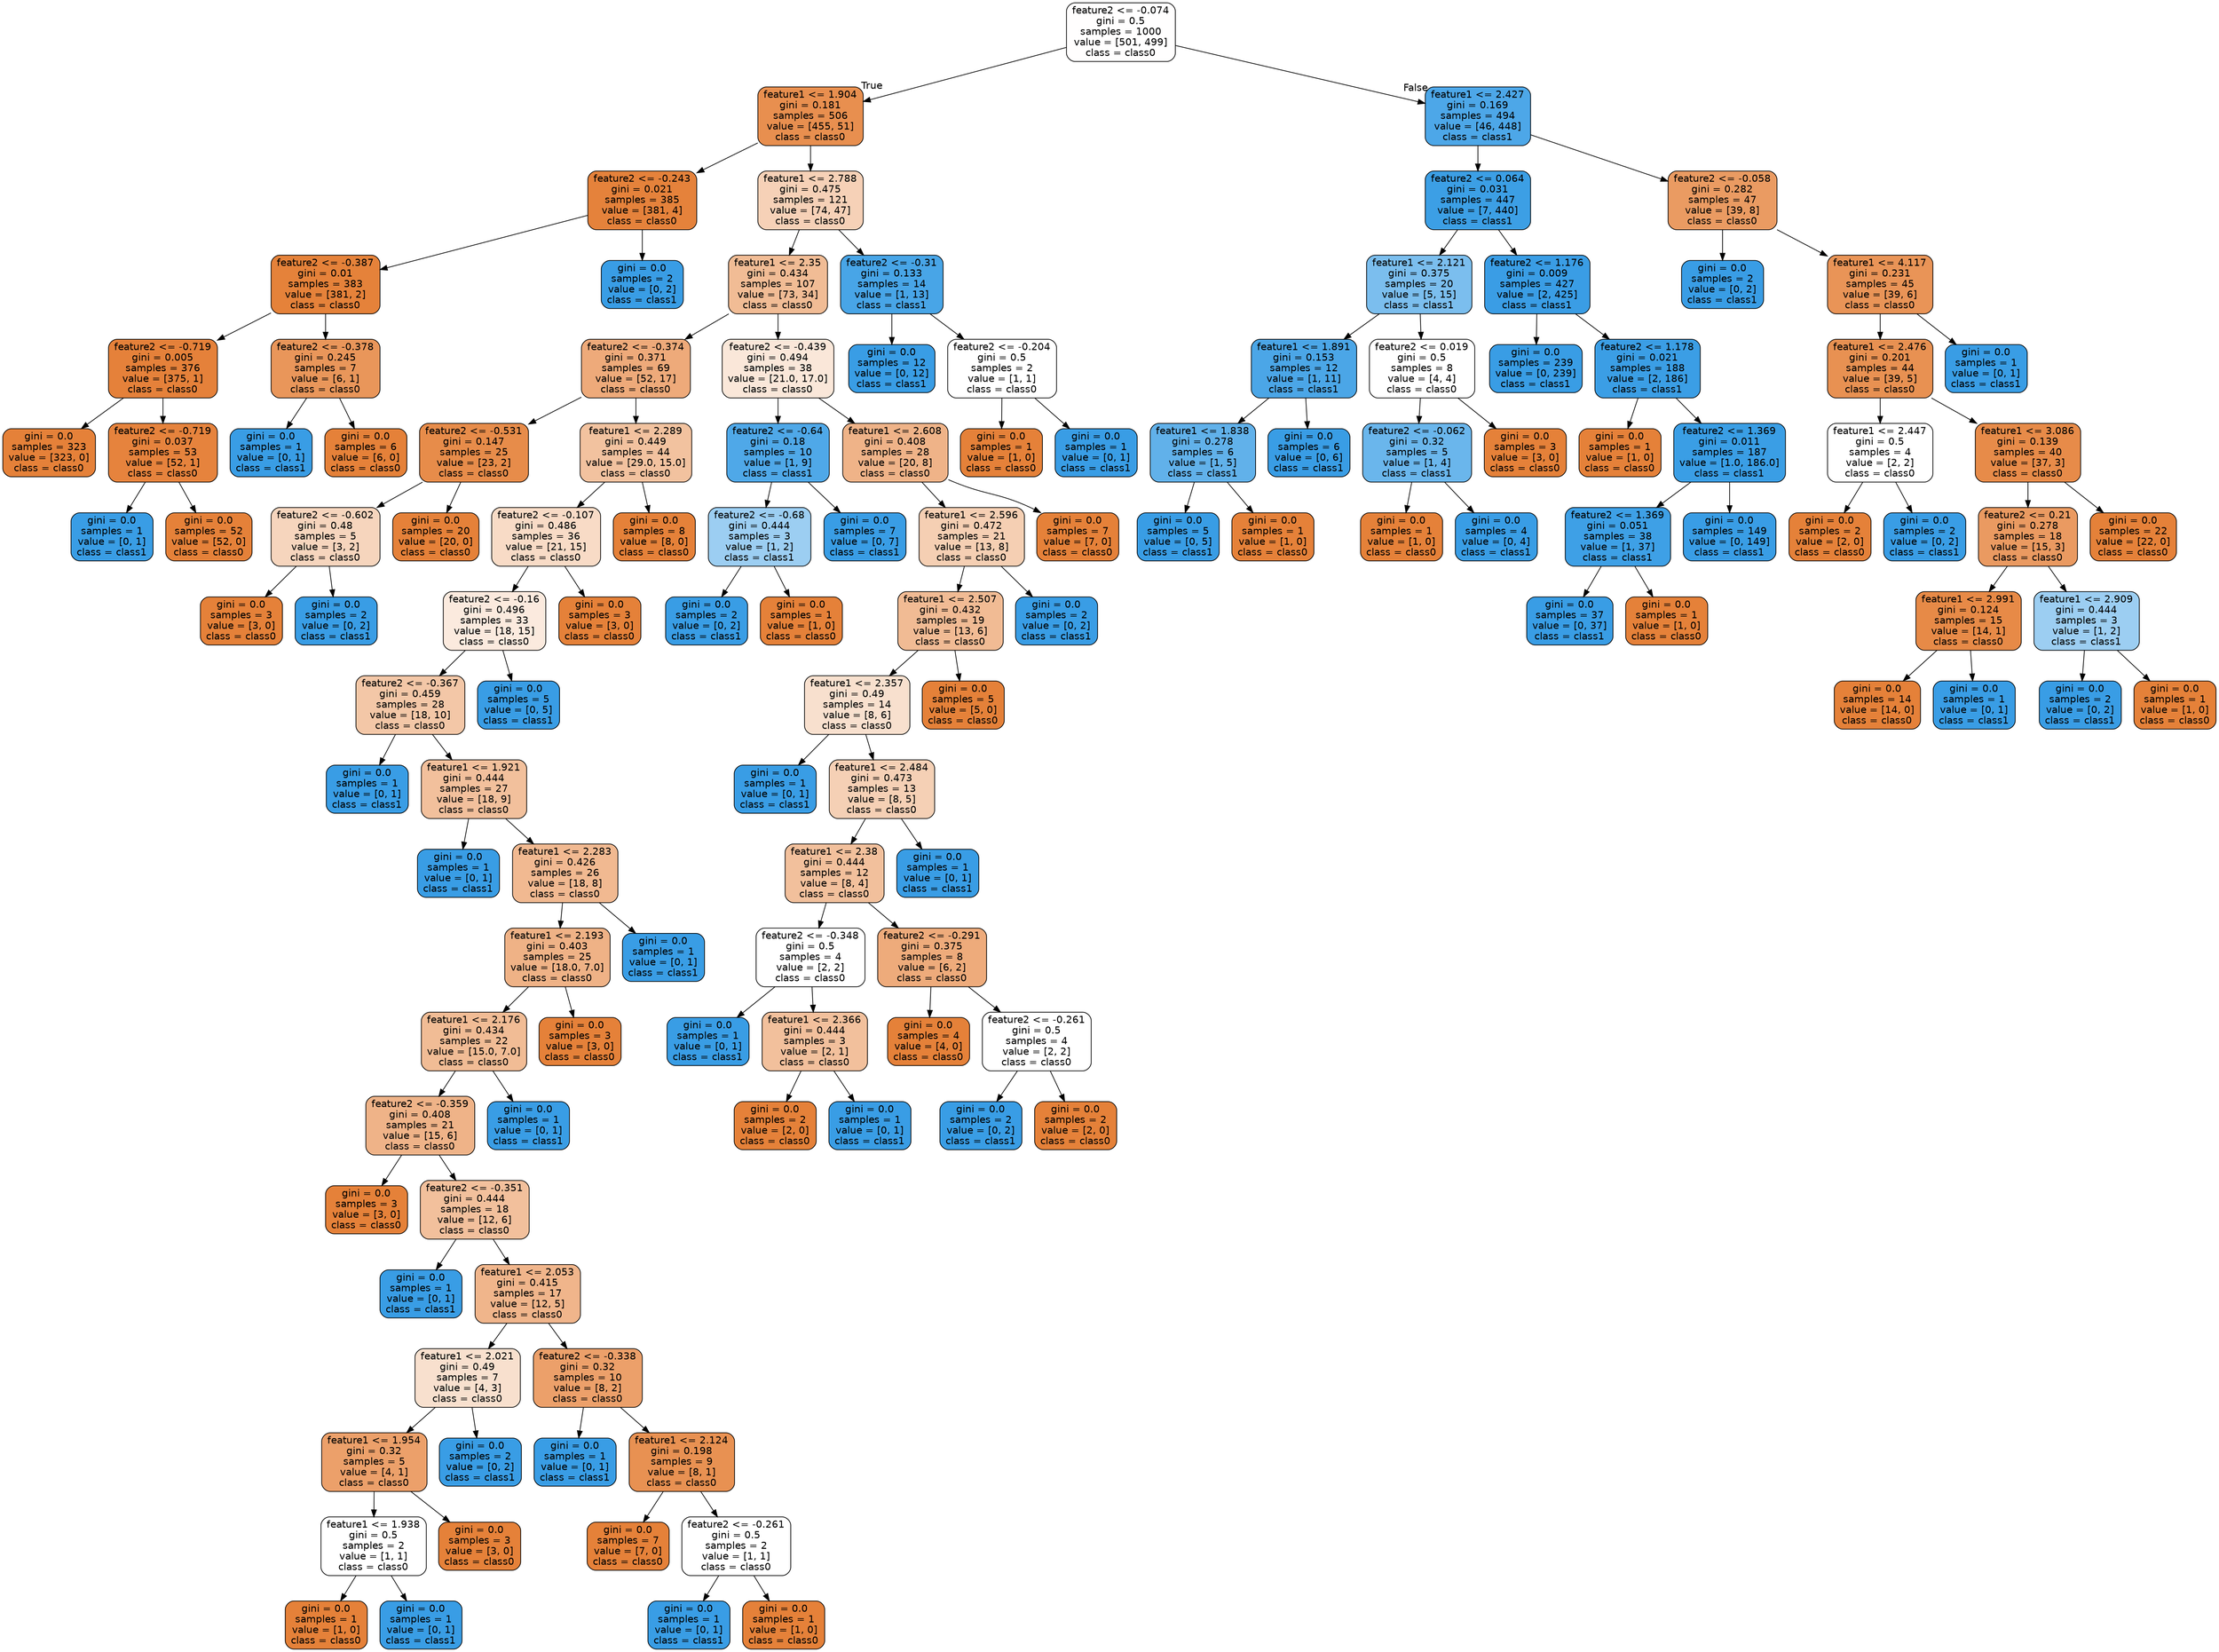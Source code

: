 digraph Tree {
node [shape=box, style="filled, rounded", color="black", fontname="helvetica"] ;
edge [fontname="helvetica"] ;
0 [label="feature2 <= -0.074\ngini = 0.5\nsamples = 1000\nvalue = [501, 499]\nclass = class0", fillcolor="#fffefe"] ;
1 [label="feature1 <= 1.904\ngini = 0.181\nsamples = 506\nvalue = [455, 51]\nclass = class0", fillcolor="#e88f4f"] ;
0 -> 1 [labeldistance=2.5, labelangle=45, headlabel="True"] ;
2 [label="feature2 <= -0.243\ngini = 0.021\nsamples = 385\nvalue = [381, 4]\nclass = class0", fillcolor="#e5823b"] ;
1 -> 2 ;
3 [label="feature2 <= -0.387\ngini = 0.01\nsamples = 383\nvalue = [381, 2]\nclass = class0", fillcolor="#e5823a"] ;
2 -> 3 ;
4 [label="feature2 <= -0.719\ngini = 0.005\nsamples = 376\nvalue = [375, 1]\nclass = class0", fillcolor="#e5813a"] ;
3 -> 4 ;
5 [label="gini = 0.0\nsamples = 323\nvalue = [323, 0]\nclass = class0", fillcolor="#e58139"] ;
4 -> 5 ;
6 [label="feature2 <= -0.719\ngini = 0.037\nsamples = 53\nvalue = [52, 1]\nclass = class0", fillcolor="#e6833d"] ;
4 -> 6 ;
7 [label="gini = 0.0\nsamples = 1\nvalue = [0, 1]\nclass = class1", fillcolor="#399de5"] ;
6 -> 7 ;
8 [label="gini = 0.0\nsamples = 52\nvalue = [52, 0]\nclass = class0", fillcolor="#e58139"] ;
6 -> 8 ;
9 [label="feature2 <= -0.378\ngini = 0.245\nsamples = 7\nvalue = [6, 1]\nclass = class0", fillcolor="#e9965a"] ;
3 -> 9 ;
10 [label="gini = 0.0\nsamples = 1\nvalue = [0, 1]\nclass = class1", fillcolor="#399de5"] ;
9 -> 10 ;
11 [label="gini = 0.0\nsamples = 6\nvalue = [6, 0]\nclass = class0", fillcolor="#e58139"] ;
9 -> 11 ;
12 [label="gini = 0.0\nsamples = 2\nvalue = [0, 2]\nclass = class1", fillcolor="#399de5"] ;
2 -> 12 ;
13 [label="feature1 <= 2.788\ngini = 0.475\nsamples = 121\nvalue = [74, 47]\nclass = class0", fillcolor="#f6d1b7"] ;
1 -> 13 ;
14 [label="feature1 <= 2.35\ngini = 0.434\nsamples = 107\nvalue = [73, 34]\nclass = class0", fillcolor="#f1bc95"] ;
13 -> 14 ;
15 [label="feature2 <= -0.374\ngini = 0.371\nsamples = 69\nvalue = [52, 17]\nclass = class0", fillcolor="#eeaa7a"] ;
14 -> 15 ;
16 [label="feature2 <= -0.531\ngini = 0.147\nsamples = 25\nvalue = [23, 2]\nclass = class0", fillcolor="#e78c4a"] ;
15 -> 16 ;
17 [label="feature2 <= -0.602\ngini = 0.48\nsamples = 5\nvalue = [3, 2]\nclass = class0", fillcolor="#f6d5bd"] ;
16 -> 17 ;
18 [label="gini = 0.0\nsamples = 3\nvalue = [3, 0]\nclass = class0", fillcolor="#e58139"] ;
17 -> 18 ;
19 [label="gini = 0.0\nsamples = 2\nvalue = [0, 2]\nclass = class1", fillcolor="#399de5"] ;
17 -> 19 ;
20 [label="gini = 0.0\nsamples = 20\nvalue = [20, 0]\nclass = class0", fillcolor="#e58139"] ;
16 -> 20 ;
21 [label="feature1 <= 2.289\ngini = 0.449\nsamples = 44\nvalue = [29.0, 15.0]\nclass = class0", fillcolor="#f2c29f"] ;
15 -> 21 ;
22 [label="feature2 <= -0.107\ngini = 0.486\nsamples = 36\nvalue = [21, 15]\nclass = class0", fillcolor="#f8dbc6"] ;
21 -> 22 ;
23 [label="feature2 <= -0.16\ngini = 0.496\nsamples = 33\nvalue = [18, 15]\nclass = class0", fillcolor="#fbeade"] ;
22 -> 23 ;
24 [label="feature2 <= -0.367\ngini = 0.459\nsamples = 28\nvalue = [18, 10]\nclass = class0", fillcolor="#f3c7a7"] ;
23 -> 24 ;
25 [label="gini = 0.0\nsamples = 1\nvalue = [0, 1]\nclass = class1", fillcolor="#399de5"] ;
24 -> 25 ;
26 [label="feature1 <= 1.921\ngini = 0.444\nsamples = 27\nvalue = [18, 9]\nclass = class0", fillcolor="#f2c09c"] ;
24 -> 26 ;
27 [label="gini = 0.0\nsamples = 1\nvalue = [0, 1]\nclass = class1", fillcolor="#399de5"] ;
26 -> 27 ;
28 [label="feature1 <= 2.283\ngini = 0.426\nsamples = 26\nvalue = [18, 8]\nclass = class0", fillcolor="#f1b991"] ;
26 -> 28 ;
29 [label="feature1 <= 2.193\ngini = 0.403\nsamples = 25\nvalue = [18.0, 7.0]\nclass = class0", fillcolor="#efb286"] ;
28 -> 29 ;
30 [label="feature1 <= 2.176\ngini = 0.434\nsamples = 22\nvalue = [15.0, 7.0]\nclass = class0", fillcolor="#f1bc95"] ;
29 -> 30 ;
31 [label="feature2 <= -0.359\ngini = 0.408\nsamples = 21\nvalue = [15, 6]\nclass = class0", fillcolor="#efb388"] ;
30 -> 31 ;
32 [label="gini = 0.0\nsamples = 3\nvalue = [3, 0]\nclass = class0", fillcolor="#e58139"] ;
31 -> 32 ;
33 [label="feature2 <= -0.351\ngini = 0.444\nsamples = 18\nvalue = [12, 6]\nclass = class0", fillcolor="#f2c09c"] ;
31 -> 33 ;
34 [label="gini = 0.0\nsamples = 1\nvalue = [0, 1]\nclass = class1", fillcolor="#399de5"] ;
33 -> 34 ;
35 [label="feature1 <= 2.053\ngini = 0.415\nsamples = 17\nvalue = [12, 5]\nclass = class0", fillcolor="#f0b58b"] ;
33 -> 35 ;
36 [label="feature1 <= 2.021\ngini = 0.49\nsamples = 7\nvalue = [4, 3]\nclass = class0", fillcolor="#f8e0ce"] ;
35 -> 36 ;
37 [label="feature1 <= 1.954\ngini = 0.32\nsamples = 5\nvalue = [4, 1]\nclass = class0", fillcolor="#eca06a"] ;
36 -> 37 ;
38 [label="feature1 <= 1.938\ngini = 0.5\nsamples = 2\nvalue = [1, 1]\nclass = class0", fillcolor="#ffffff"] ;
37 -> 38 ;
39 [label="gini = 0.0\nsamples = 1\nvalue = [1, 0]\nclass = class0", fillcolor="#e58139"] ;
38 -> 39 ;
40 [label="gini = 0.0\nsamples = 1\nvalue = [0, 1]\nclass = class1", fillcolor="#399de5"] ;
38 -> 40 ;
41 [label="gini = 0.0\nsamples = 3\nvalue = [3, 0]\nclass = class0", fillcolor="#e58139"] ;
37 -> 41 ;
42 [label="gini = 0.0\nsamples = 2\nvalue = [0, 2]\nclass = class1", fillcolor="#399de5"] ;
36 -> 42 ;
43 [label="feature2 <= -0.338\ngini = 0.32\nsamples = 10\nvalue = [8, 2]\nclass = class0", fillcolor="#eca06a"] ;
35 -> 43 ;
44 [label="gini = 0.0\nsamples = 1\nvalue = [0, 1]\nclass = class1", fillcolor="#399de5"] ;
43 -> 44 ;
45 [label="feature1 <= 2.124\ngini = 0.198\nsamples = 9\nvalue = [8, 1]\nclass = class0", fillcolor="#e89152"] ;
43 -> 45 ;
46 [label="gini = 0.0\nsamples = 7\nvalue = [7, 0]\nclass = class0", fillcolor="#e58139"] ;
45 -> 46 ;
47 [label="feature2 <= -0.261\ngini = 0.5\nsamples = 2\nvalue = [1, 1]\nclass = class0", fillcolor="#ffffff"] ;
45 -> 47 ;
48 [label="gini = 0.0\nsamples = 1\nvalue = [0, 1]\nclass = class1", fillcolor="#399de5"] ;
47 -> 48 ;
49 [label="gini = 0.0\nsamples = 1\nvalue = [1, 0]\nclass = class0", fillcolor="#e58139"] ;
47 -> 49 ;
50 [label="gini = 0.0\nsamples = 1\nvalue = [0, 1]\nclass = class1", fillcolor="#399de5"] ;
30 -> 50 ;
51 [label="gini = 0.0\nsamples = 3\nvalue = [3, 0]\nclass = class0", fillcolor="#e58139"] ;
29 -> 51 ;
52 [label="gini = 0.0\nsamples = 1\nvalue = [0, 1]\nclass = class1", fillcolor="#399de5"] ;
28 -> 52 ;
53 [label="gini = 0.0\nsamples = 5\nvalue = [0, 5]\nclass = class1", fillcolor="#399de5"] ;
23 -> 53 ;
54 [label="gini = 0.0\nsamples = 3\nvalue = [3, 0]\nclass = class0", fillcolor="#e58139"] ;
22 -> 54 ;
55 [label="gini = 0.0\nsamples = 8\nvalue = [8, 0]\nclass = class0", fillcolor="#e58139"] ;
21 -> 55 ;
56 [label="feature2 <= -0.439\ngini = 0.494\nsamples = 38\nvalue = [21.0, 17.0]\nclass = class0", fillcolor="#fae7d9"] ;
14 -> 56 ;
57 [label="feature2 <= -0.64\ngini = 0.18\nsamples = 10\nvalue = [1, 9]\nclass = class1", fillcolor="#4fa8e8"] ;
56 -> 57 ;
58 [label="feature2 <= -0.68\ngini = 0.444\nsamples = 3\nvalue = [1, 2]\nclass = class1", fillcolor="#9ccef2"] ;
57 -> 58 ;
59 [label="gini = 0.0\nsamples = 2\nvalue = [0, 2]\nclass = class1", fillcolor="#399de5"] ;
58 -> 59 ;
60 [label="gini = 0.0\nsamples = 1\nvalue = [1, 0]\nclass = class0", fillcolor="#e58139"] ;
58 -> 60 ;
61 [label="gini = 0.0\nsamples = 7\nvalue = [0, 7]\nclass = class1", fillcolor="#399de5"] ;
57 -> 61 ;
62 [label="feature1 <= 2.608\ngini = 0.408\nsamples = 28\nvalue = [20, 8]\nclass = class0", fillcolor="#efb388"] ;
56 -> 62 ;
63 [label="feature1 <= 2.596\ngini = 0.472\nsamples = 21\nvalue = [13, 8]\nclass = class0", fillcolor="#f5cfb3"] ;
62 -> 63 ;
64 [label="feature1 <= 2.507\ngini = 0.432\nsamples = 19\nvalue = [13, 6]\nclass = class0", fillcolor="#f1bb94"] ;
63 -> 64 ;
65 [label="feature1 <= 2.357\ngini = 0.49\nsamples = 14\nvalue = [8, 6]\nclass = class0", fillcolor="#f8e0ce"] ;
64 -> 65 ;
66 [label="gini = 0.0\nsamples = 1\nvalue = [0, 1]\nclass = class1", fillcolor="#399de5"] ;
65 -> 66 ;
67 [label="feature1 <= 2.484\ngini = 0.473\nsamples = 13\nvalue = [8, 5]\nclass = class0", fillcolor="#f5d0b5"] ;
65 -> 67 ;
68 [label="feature1 <= 2.38\ngini = 0.444\nsamples = 12\nvalue = [8, 4]\nclass = class0", fillcolor="#f2c09c"] ;
67 -> 68 ;
69 [label="feature2 <= -0.348\ngini = 0.5\nsamples = 4\nvalue = [2, 2]\nclass = class0", fillcolor="#ffffff"] ;
68 -> 69 ;
70 [label="gini = 0.0\nsamples = 1\nvalue = [0, 1]\nclass = class1", fillcolor="#399de5"] ;
69 -> 70 ;
71 [label="feature1 <= 2.366\ngini = 0.444\nsamples = 3\nvalue = [2, 1]\nclass = class0", fillcolor="#f2c09c"] ;
69 -> 71 ;
72 [label="gini = 0.0\nsamples = 2\nvalue = [2, 0]\nclass = class0", fillcolor="#e58139"] ;
71 -> 72 ;
73 [label="gini = 0.0\nsamples = 1\nvalue = [0, 1]\nclass = class1", fillcolor="#399de5"] ;
71 -> 73 ;
74 [label="feature2 <= -0.291\ngini = 0.375\nsamples = 8\nvalue = [6, 2]\nclass = class0", fillcolor="#eeab7b"] ;
68 -> 74 ;
75 [label="gini = 0.0\nsamples = 4\nvalue = [4, 0]\nclass = class0", fillcolor="#e58139"] ;
74 -> 75 ;
76 [label="feature2 <= -0.261\ngini = 0.5\nsamples = 4\nvalue = [2, 2]\nclass = class0", fillcolor="#ffffff"] ;
74 -> 76 ;
77 [label="gini = 0.0\nsamples = 2\nvalue = [0, 2]\nclass = class1", fillcolor="#399de5"] ;
76 -> 77 ;
78 [label="gini = 0.0\nsamples = 2\nvalue = [2, 0]\nclass = class0", fillcolor="#e58139"] ;
76 -> 78 ;
79 [label="gini = 0.0\nsamples = 1\nvalue = [0, 1]\nclass = class1", fillcolor="#399de5"] ;
67 -> 79 ;
80 [label="gini = 0.0\nsamples = 5\nvalue = [5, 0]\nclass = class0", fillcolor="#e58139"] ;
64 -> 80 ;
81 [label="gini = 0.0\nsamples = 2\nvalue = [0, 2]\nclass = class1", fillcolor="#399de5"] ;
63 -> 81 ;
82 [label="gini = 0.0\nsamples = 7\nvalue = [7, 0]\nclass = class0", fillcolor="#e58139"] ;
62 -> 82 ;
83 [label="feature2 <= -0.31\ngini = 0.133\nsamples = 14\nvalue = [1, 13]\nclass = class1", fillcolor="#48a5e7"] ;
13 -> 83 ;
84 [label="gini = 0.0\nsamples = 12\nvalue = [0, 12]\nclass = class1", fillcolor="#399de5"] ;
83 -> 84 ;
85 [label="feature2 <= -0.204\ngini = 0.5\nsamples = 2\nvalue = [1, 1]\nclass = class0", fillcolor="#ffffff"] ;
83 -> 85 ;
86 [label="gini = 0.0\nsamples = 1\nvalue = [1, 0]\nclass = class0", fillcolor="#e58139"] ;
85 -> 86 ;
87 [label="gini = 0.0\nsamples = 1\nvalue = [0, 1]\nclass = class1", fillcolor="#399de5"] ;
85 -> 87 ;
88 [label="feature1 <= 2.427\ngini = 0.169\nsamples = 494\nvalue = [46, 448]\nclass = class1", fillcolor="#4da7e8"] ;
0 -> 88 [labeldistance=2.5, labelangle=-45, headlabel="False"] ;
89 [label="feature2 <= 0.064\ngini = 0.031\nsamples = 447\nvalue = [7, 440]\nclass = class1", fillcolor="#3c9fe5"] ;
88 -> 89 ;
90 [label="feature1 <= 2.121\ngini = 0.375\nsamples = 20\nvalue = [5, 15]\nclass = class1", fillcolor="#7bbeee"] ;
89 -> 90 ;
91 [label="feature1 <= 1.891\ngini = 0.153\nsamples = 12\nvalue = [1, 11]\nclass = class1", fillcolor="#4ba6e7"] ;
90 -> 91 ;
92 [label="feature1 <= 1.838\ngini = 0.278\nsamples = 6\nvalue = [1, 5]\nclass = class1", fillcolor="#61b1ea"] ;
91 -> 92 ;
93 [label="gini = 0.0\nsamples = 5\nvalue = [0, 5]\nclass = class1", fillcolor="#399de5"] ;
92 -> 93 ;
94 [label="gini = 0.0\nsamples = 1\nvalue = [1, 0]\nclass = class0", fillcolor="#e58139"] ;
92 -> 94 ;
95 [label="gini = 0.0\nsamples = 6\nvalue = [0, 6]\nclass = class1", fillcolor="#399de5"] ;
91 -> 95 ;
96 [label="feature2 <= 0.019\ngini = 0.5\nsamples = 8\nvalue = [4, 4]\nclass = class0", fillcolor="#ffffff"] ;
90 -> 96 ;
97 [label="feature2 <= -0.062\ngini = 0.32\nsamples = 5\nvalue = [1, 4]\nclass = class1", fillcolor="#6ab6ec"] ;
96 -> 97 ;
98 [label="gini = 0.0\nsamples = 1\nvalue = [1, 0]\nclass = class0", fillcolor="#e58139"] ;
97 -> 98 ;
99 [label="gini = 0.0\nsamples = 4\nvalue = [0, 4]\nclass = class1", fillcolor="#399de5"] ;
97 -> 99 ;
100 [label="gini = 0.0\nsamples = 3\nvalue = [3, 0]\nclass = class0", fillcolor="#e58139"] ;
96 -> 100 ;
101 [label="feature2 <= 1.176\ngini = 0.009\nsamples = 427\nvalue = [2, 425]\nclass = class1", fillcolor="#3a9de5"] ;
89 -> 101 ;
102 [label="gini = 0.0\nsamples = 239\nvalue = [0, 239]\nclass = class1", fillcolor="#399de5"] ;
101 -> 102 ;
103 [label="feature2 <= 1.178\ngini = 0.021\nsamples = 188\nvalue = [2, 186]\nclass = class1", fillcolor="#3b9ee5"] ;
101 -> 103 ;
104 [label="gini = 0.0\nsamples = 1\nvalue = [1, 0]\nclass = class0", fillcolor="#e58139"] ;
103 -> 104 ;
105 [label="feature2 <= 1.369\ngini = 0.011\nsamples = 187\nvalue = [1.0, 186.0]\nclass = class1", fillcolor="#3a9ee5"] ;
103 -> 105 ;
106 [label="feature2 <= 1.369\ngini = 0.051\nsamples = 38\nvalue = [1, 37]\nclass = class1", fillcolor="#3ea0e6"] ;
105 -> 106 ;
107 [label="gini = 0.0\nsamples = 37\nvalue = [0, 37]\nclass = class1", fillcolor="#399de5"] ;
106 -> 107 ;
108 [label="gini = 0.0\nsamples = 1\nvalue = [1, 0]\nclass = class0", fillcolor="#e58139"] ;
106 -> 108 ;
109 [label="gini = 0.0\nsamples = 149\nvalue = [0, 149]\nclass = class1", fillcolor="#399de5"] ;
105 -> 109 ;
110 [label="feature2 <= -0.058\ngini = 0.282\nsamples = 47\nvalue = [39, 8]\nclass = class0", fillcolor="#ea9b62"] ;
88 -> 110 ;
111 [label="gini = 0.0\nsamples = 2\nvalue = [0, 2]\nclass = class1", fillcolor="#399de5"] ;
110 -> 111 ;
112 [label="feature1 <= 4.117\ngini = 0.231\nsamples = 45\nvalue = [39, 6]\nclass = class0", fillcolor="#e99457"] ;
110 -> 112 ;
113 [label="feature1 <= 2.476\ngini = 0.201\nsamples = 44\nvalue = [39, 5]\nclass = class0", fillcolor="#e89152"] ;
112 -> 113 ;
114 [label="feature1 <= 2.447\ngini = 0.5\nsamples = 4\nvalue = [2, 2]\nclass = class0", fillcolor="#ffffff"] ;
113 -> 114 ;
115 [label="gini = 0.0\nsamples = 2\nvalue = [2, 0]\nclass = class0", fillcolor="#e58139"] ;
114 -> 115 ;
116 [label="gini = 0.0\nsamples = 2\nvalue = [0, 2]\nclass = class1", fillcolor="#399de5"] ;
114 -> 116 ;
117 [label="feature1 <= 3.086\ngini = 0.139\nsamples = 40\nvalue = [37, 3]\nclass = class0", fillcolor="#e78b49"] ;
113 -> 117 ;
118 [label="feature2 <= 0.21\ngini = 0.278\nsamples = 18\nvalue = [15, 3]\nclass = class0", fillcolor="#ea9a61"] ;
117 -> 118 ;
119 [label="feature1 <= 2.991\ngini = 0.124\nsamples = 15\nvalue = [14, 1]\nclass = class0", fillcolor="#e78a47"] ;
118 -> 119 ;
120 [label="gini = 0.0\nsamples = 14\nvalue = [14, 0]\nclass = class0", fillcolor="#e58139"] ;
119 -> 120 ;
121 [label="gini = 0.0\nsamples = 1\nvalue = [0, 1]\nclass = class1", fillcolor="#399de5"] ;
119 -> 121 ;
122 [label="feature1 <= 2.909\ngini = 0.444\nsamples = 3\nvalue = [1, 2]\nclass = class1", fillcolor="#9ccef2"] ;
118 -> 122 ;
123 [label="gini = 0.0\nsamples = 2\nvalue = [0, 2]\nclass = class1", fillcolor="#399de5"] ;
122 -> 123 ;
124 [label="gini = 0.0\nsamples = 1\nvalue = [1, 0]\nclass = class0", fillcolor="#e58139"] ;
122 -> 124 ;
125 [label="gini = 0.0\nsamples = 22\nvalue = [22, 0]\nclass = class0", fillcolor="#e58139"] ;
117 -> 125 ;
126 [label="gini = 0.0\nsamples = 1\nvalue = [0, 1]\nclass = class1", fillcolor="#399de5"] ;
112 -> 126 ;
}